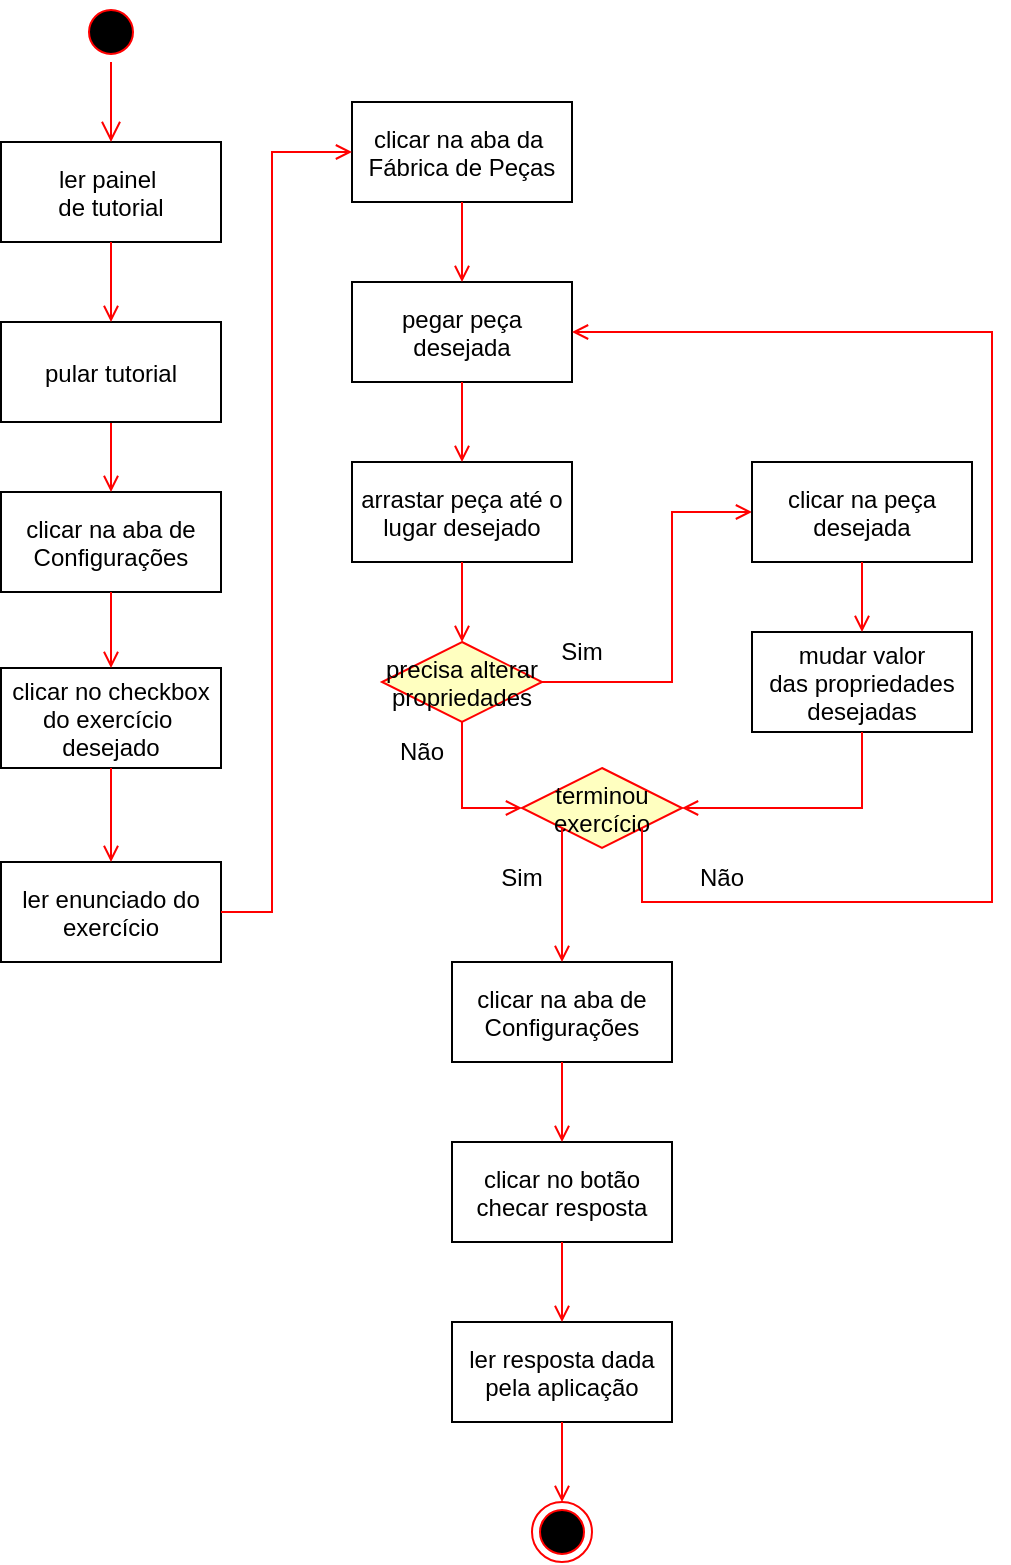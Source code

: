 <mxfile version="24.6.1" type="device">
  <diagram name="Page-1" id="e7e014a7-5840-1c2e-5031-d8a46d1fe8dd">
    <mxGraphModel dx="800" dy="474" grid="1" gridSize="10" guides="1" tooltips="1" connect="1" arrows="1" fold="1" page="1" pageScale="1" pageWidth="1169" pageHeight="826" background="none" math="0" shadow="0">
      <root>
        <mxCell id="0" />
        <mxCell id="1" parent="0" />
        <mxCell id="zscKiEwWfd5TCdISiovu-48" value="" style="ellipse;shape=startState;fillColor=#000000;strokeColor=#ff0000;" parent="1" vertex="1">
          <mxGeometry x="264.5" y="10" width="30" height="30" as="geometry" />
        </mxCell>
        <mxCell id="zscKiEwWfd5TCdISiovu-49" value="clicar na aba de&#xa;Configurações" style="" parent="1" vertex="1">
          <mxGeometry x="224.5" y="255" width="110" height="50" as="geometry" />
        </mxCell>
        <mxCell id="zscKiEwWfd5TCdISiovu-50" value="" style="endArrow=open;strokeColor=#FF0000;endFill=1;rounded=0;exitX=0.5;exitY=1;exitDx=0;exitDy=0;" parent="1" source="q0rS9w-1fR8uWFA-R6rJ-20" target="zscKiEwWfd5TCdISiovu-49" edge="1">
          <mxGeometry relative="1" as="geometry">
            <mxPoint x="240" y="260" as="sourcePoint" />
          </mxGeometry>
        </mxCell>
        <mxCell id="zscKiEwWfd5TCdISiovu-51" value="clicar no checkbox&#xa;do exercício &#xa;desejado" style="" parent="1" vertex="1">
          <mxGeometry x="224.5" y="343" width="110" height="50" as="geometry" />
        </mxCell>
        <mxCell id="zscKiEwWfd5TCdISiovu-52" value="" style="endArrow=open;strokeColor=#FF0000;endFill=1;rounded=0" parent="1" source="zscKiEwWfd5TCdISiovu-49" target="zscKiEwWfd5TCdISiovu-51" edge="1">
          <mxGeometry relative="1" as="geometry" />
        </mxCell>
        <mxCell id="zscKiEwWfd5TCdISiovu-54" value="ler painel &#xa;de tutorial" style="" parent="1" vertex="1">
          <mxGeometry x="224.5" y="80" width="110" height="50" as="geometry" />
        </mxCell>
        <mxCell id="zscKiEwWfd5TCdISiovu-55" value="" style="edgeStyle=elbowEdgeStyle;elbow=horizontal;verticalAlign=bottom;endArrow=open;endSize=8;strokeColor=#FF0000;endFill=1;rounded=0;entryX=0.5;entryY=0;entryDx=0;entryDy=0;exitX=0.5;exitY=1;exitDx=0;exitDy=0;" parent="1" source="zscKiEwWfd5TCdISiovu-48" target="zscKiEwWfd5TCdISiovu-54" edge="1">
          <mxGeometry x="-64.5" y="-88" as="geometry">
            <mxPoint x="289.5" y="410" as="targetPoint" />
            <mxPoint x="290" y="320" as="sourcePoint" />
          </mxGeometry>
        </mxCell>
        <mxCell id="zscKiEwWfd5TCdISiovu-74" value="&lt;font face=&quot;Helvetica&quot;&gt;Sim&lt;/font&gt;" style="text;html=1;align=center;verticalAlign=middle;whiteSpace=wrap;rounded=0;fontFamily=Architects Daughter;fontSource=https%3A%2F%2Ffonts.googleapis.com%2Fcss%3Ffamily%3DArchitects%2BDaughter;" parent="1" vertex="1">
          <mxGeometry x="470" y="320" width="90" height="30" as="geometry" />
        </mxCell>
        <mxCell id="zscKiEwWfd5TCdISiovu-76" value="&lt;font face=&quot;Helvetica&quot;&gt;Não&lt;/font&gt;" style="text;html=1;align=center;verticalAlign=middle;whiteSpace=wrap;rounded=0;fontFamily=Architects Daughter;fontSource=https%3A%2F%2Ffonts.googleapis.com%2Fcss%3Ffamily%3DArchitects%2BDaughter;" parent="1" vertex="1">
          <mxGeometry x="390" y="370" width="90" height="30" as="geometry" />
        </mxCell>
        <mxCell id="q0rS9w-1fR8uWFA-R6rJ-20" value="pular tutorial" style="" vertex="1" parent="1">
          <mxGeometry x="224.5" y="170" width="110" height="50" as="geometry" />
        </mxCell>
        <mxCell id="q0rS9w-1fR8uWFA-R6rJ-22" value="" style="endArrow=open;strokeColor=#FF0000;endFill=1;rounded=0;exitX=0.5;exitY=1;exitDx=0;exitDy=0;entryX=0.5;entryY=0;entryDx=0;entryDy=0;" edge="1" parent="1" source="zscKiEwWfd5TCdISiovu-54" target="q0rS9w-1fR8uWFA-R6rJ-20">
          <mxGeometry relative="1" as="geometry">
            <mxPoint x="250" y="270" as="sourcePoint" />
            <mxPoint x="250" y="330" as="targetPoint" />
          </mxGeometry>
        </mxCell>
        <mxCell id="q0rS9w-1fR8uWFA-R6rJ-23" value="ler enunciado do&#xa;exercício" style="" vertex="1" parent="1">
          <mxGeometry x="224.5" y="440" width="110" height="50" as="geometry" />
        </mxCell>
        <mxCell id="q0rS9w-1fR8uWFA-R6rJ-24" value="" style="endArrow=open;strokeColor=#FF0000;endFill=1;rounded=0;entryX=0.5;entryY=0;entryDx=0;entryDy=0;exitX=0.5;exitY=1;exitDx=0;exitDy=0;" edge="1" parent="1" source="zscKiEwWfd5TCdISiovu-51" target="q0rS9w-1fR8uWFA-R6rJ-23">
          <mxGeometry relative="1" as="geometry">
            <mxPoint x="290" y="300" as="sourcePoint" />
            <mxPoint x="290" y="340" as="targetPoint" />
          </mxGeometry>
        </mxCell>
        <mxCell id="q0rS9w-1fR8uWFA-R6rJ-25" value="clicar na aba da &#xa;Fábrica de Peças" style="" vertex="1" parent="1">
          <mxGeometry x="400" y="60" width="110" height="50" as="geometry" />
        </mxCell>
        <mxCell id="q0rS9w-1fR8uWFA-R6rJ-26" value="" style="endArrow=open;strokeColor=#FF0000;endFill=1;rounded=0;exitX=1;exitY=0.5;exitDx=0;exitDy=0;entryX=0;entryY=0.5;entryDx=0;entryDy=0;" edge="1" parent="1" source="q0rS9w-1fR8uWFA-R6rJ-23" target="q0rS9w-1fR8uWFA-R6rJ-25">
          <mxGeometry relative="1" as="geometry">
            <mxPoint x="290" y="120" as="sourcePoint" />
            <mxPoint x="290" y="150" as="targetPoint" />
            <Array as="points">
              <mxPoint x="360" y="465" />
              <mxPoint x="360" y="85" />
            </Array>
          </mxGeometry>
        </mxCell>
        <mxCell id="q0rS9w-1fR8uWFA-R6rJ-27" value="pegar peça&#xa;desejada" style="" vertex="1" parent="1">
          <mxGeometry x="400" y="150" width="110" height="50" as="geometry" />
        </mxCell>
        <mxCell id="q0rS9w-1fR8uWFA-R6rJ-28" value="arrastar peça até o&#xa;lugar desejado" style="" vertex="1" parent="1">
          <mxGeometry x="400" y="240" width="110" height="50" as="geometry" />
        </mxCell>
        <mxCell id="q0rS9w-1fR8uWFA-R6rJ-29" value="precisa alterar&#xa;propriedades" style="rhombus;fillColor=#ffffc0;strokeColor=#ff0000;" vertex="1" parent="1">
          <mxGeometry x="415" y="330" width="80" height="40" as="geometry" />
        </mxCell>
        <mxCell id="q0rS9w-1fR8uWFA-R6rJ-30" value="mudar valor&#xa;das propriedades&#xa;desejadas" style="" vertex="1" parent="1">
          <mxGeometry x="600" y="325" width="110" height="50" as="geometry" />
        </mxCell>
        <mxCell id="q0rS9w-1fR8uWFA-R6rJ-31" value="terminou&#xa;exercício" style="rhombus;fillColor=#ffffc0;strokeColor=#ff0000;" vertex="1" parent="1">
          <mxGeometry x="485" y="393" width="80" height="40" as="geometry" />
        </mxCell>
        <mxCell id="q0rS9w-1fR8uWFA-R6rJ-32" value="clicar na aba de&#xa;Configurações" style="" vertex="1" parent="1">
          <mxGeometry x="450" y="490" width="110" height="50" as="geometry" />
        </mxCell>
        <mxCell id="q0rS9w-1fR8uWFA-R6rJ-33" value="clicar no botão&#xa;checar resposta" style="" vertex="1" parent="1">
          <mxGeometry x="450" y="580" width="110" height="50" as="geometry" />
        </mxCell>
        <mxCell id="q0rS9w-1fR8uWFA-R6rJ-34" value="ler resposta dada&#xa;pela aplicação" style="" vertex="1" parent="1">
          <mxGeometry x="450" y="670" width="110" height="50" as="geometry" />
        </mxCell>
        <mxCell id="q0rS9w-1fR8uWFA-R6rJ-35" value="" style="ellipse;shape=endState;fillColor=#000000;strokeColor=#ff0000" vertex="1" parent="1">
          <mxGeometry x="490" y="760" width="30" height="30" as="geometry" />
        </mxCell>
        <mxCell id="q0rS9w-1fR8uWFA-R6rJ-36" value="" style="endArrow=open;strokeColor=#FF0000;endFill=1;rounded=0;entryX=0.5;entryY=0;entryDx=0;entryDy=0;exitX=0.5;exitY=1;exitDx=0;exitDy=0;" edge="1" parent="1" source="q0rS9w-1fR8uWFA-R6rJ-25" target="q0rS9w-1fR8uWFA-R6rJ-27">
          <mxGeometry relative="1" as="geometry">
            <mxPoint x="290" y="380" as="sourcePoint" />
            <mxPoint x="290" y="423" as="targetPoint" />
          </mxGeometry>
        </mxCell>
        <mxCell id="q0rS9w-1fR8uWFA-R6rJ-37" value="" style="endArrow=open;strokeColor=#FF0000;endFill=1;rounded=0;entryX=0.5;entryY=0;entryDx=0;entryDy=0;exitX=0.5;exitY=1;exitDx=0;exitDy=0;" edge="1" parent="1" source="q0rS9w-1fR8uWFA-R6rJ-27" target="q0rS9w-1fR8uWFA-R6rJ-28">
          <mxGeometry relative="1" as="geometry">
            <mxPoint x="300" y="390" as="sourcePoint" />
            <mxPoint x="300" y="433" as="targetPoint" />
          </mxGeometry>
        </mxCell>
        <mxCell id="q0rS9w-1fR8uWFA-R6rJ-38" value="" style="endArrow=open;strokeColor=#FF0000;endFill=1;rounded=0;exitX=0.5;exitY=1;exitDx=0;exitDy=0;" edge="1" parent="1" source="q0rS9w-1fR8uWFA-R6rJ-28" target="q0rS9w-1fR8uWFA-R6rJ-29">
          <mxGeometry relative="1" as="geometry">
            <mxPoint x="310" y="400" as="sourcePoint" />
            <mxPoint x="310" y="443" as="targetPoint" />
          </mxGeometry>
        </mxCell>
        <mxCell id="q0rS9w-1fR8uWFA-R6rJ-39" value="" style="endArrow=open;strokeColor=#FF0000;endFill=1;rounded=0;entryX=0;entryY=0.5;entryDx=0;entryDy=0;exitX=1;exitY=0.5;exitDx=0;exitDy=0;" edge="1" parent="1" source="q0rS9w-1fR8uWFA-R6rJ-29" target="q0rS9w-1fR8uWFA-R6rJ-51">
          <mxGeometry relative="1" as="geometry">
            <mxPoint x="320" y="410" as="sourcePoint" />
            <mxPoint x="320" y="453" as="targetPoint" />
            <Array as="points">
              <mxPoint x="560" y="350" />
              <mxPoint x="560" y="265" />
            </Array>
          </mxGeometry>
        </mxCell>
        <mxCell id="q0rS9w-1fR8uWFA-R6rJ-40" value="" style="endArrow=open;strokeColor=#FF0000;endFill=1;rounded=0;entryX=0;entryY=0.5;entryDx=0;entryDy=0;exitX=0.5;exitY=1;exitDx=0;exitDy=0;" edge="1" parent="1" source="q0rS9w-1fR8uWFA-R6rJ-29" target="q0rS9w-1fR8uWFA-R6rJ-31">
          <mxGeometry relative="1" as="geometry">
            <mxPoint x="290" y="380" as="sourcePoint" />
            <mxPoint x="290" y="423" as="targetPoint" />
            <Array as="points">
              <mxPoint x="455" y="413" />
            </Array>
          </mxGeometry>
        </mxCell>
        <mxCell id="q0rS9w-1fR8uWFA-R6rJ-41" value="" style="endArrow=open;strokeColor=#FF0000;endFill=1;rounded=0;entryX=1;entryY=0.5;entryDx=0;entryDy=0;exitX=0.5;exitY=1;exitDx=0;exitDy=0;" edge="1" parent="1" source="q0rS9w-1fR8uWFA-R6rJ-30" target="q0rS9w-1fR8uWFA-R6rJ-31">
          <mxGeometry relative="1" as="geometry">
            <mxPoint x="300" y="390" as="sourcePoint" />
            <mxPoint x="300" y="433" as="targetPoint" />
            <Array as="points">
              <mxPoint x="655" y="413" />
            </Array>
          </mxGeometry>
        </mxCell>
        <mxCell id="q0rS9w-1fR8uWFA-R6rJ-42" value="" style="endArrow=open;strokeColor=#FF0000;endFill=1;rounded=0;exitX=1;exitY=1;exitDx=0;exitDy=0;entryX=1;entryY=0.5;entryDx=0;entryDy=0;" edge="1" parent="1" source="q0rS9w-1fR8uWFA-R6rJ-31" target="q0rS9w-1fR8uWFA-R6rJ-27">
          <mxGeometry relative="1" as="geometry">
            <mxPoint x="625" y="365" as="sourcePoint" />
            <mxPoint x="720" y="150" as="targetPoint" />
            <Array as="points">
              <mxPoint x="545" y="460" />
              <mxPoint x="720" y="460" />
              <mxPoint x="720" y="175" />
            </Array>
          </mxGeometry>
        </mxCell>
        <mxCell id="q0rS9w-1fR8uWFA-R6rJ-43" value="&lt;font face=&quot;Helvetica&quot;&gt;Não&lt;/font&gt;" style="text;html=1;align=center;verticalAlign=middle;whiteSpace=wrap;rounded=0;fontFamily=Architects Daughter;fontSource=https%3A%2F%2Ffonts.googleapis.com%2Fcss%3Ffamily%3DArchitects%2BDaughter;" vertex="1" parent="1">
          <mxGeometry x="540" y="433" width="90" height="30" as="geometry" />
        </mxCell>
        <mxCell id="q0rS9w-1fR8uWFA-R6rJ-44" value="" style="endArrow=open;strokeColor=#FF0000;endFill=1;rounded=0;entryX=0.5;entryY=0;entryDx=0;entryDy=0;exitX=0;exitY=1;exitDx=0;exitDy=0;" edge="1" parent="1" source="q0rS9w-1fR8uWFA-R6rJ-31" target="q0rS9w-1fR8uWFA-R6rJ-32">
          <mxGeometry relative="1" as="geometry">
            <mxPoint x="465" y="360" as="sourcePoint" />
            <mxPoint x="495" y="423" as="targetPoint" />
            <Array as="points">
              <mxPoint x="505" y="480" />
            </Array>
          </mxGeometry>
        </mxCell>
        <mxCell id="q0rS9w-1fR8uWFA-R6rJ-45" value="&lt;font face=&quot;Helvetica&quot;&gt;Sim&lt;/font&gt;" style="text;html=1;align=center;verticalAlign=middle;whiteSpace=wrap;rounded=0;fontFamily=Architects Daughter;fontSource=https%3A%2F%2Ffonts.googleapis.com%2Fcss%3Ffamily%3DArchitects%2BDaughter;" vertex="1" parent="1">
          <mxGeometry x="440" y="433" width="90" height="30" as="geometry" />
        </mxCell>
        <mxCell id="q0rS9w-1fR8uWFA-R6rJ-47" value="" style="endArrow=open;strokeColor=#FF0000;endFill=1;rounded=0;exitX=0.5;exitY=1;exitDx=0;exitDy=0;" edge="1" parent="1" source="q0rS9w-1fR8uWFA-R6rJ-32" target="q0rS9w-1fR8uWFA-R6rJ-33">
          <mxGeometry relative="1" as="geometry">
            <mxPoint x="290" y="530" as="sourcePoint" />
            <mxPoint x="290" y="570" as="targetPoint" />
          </mxGeometry>
        </mxCell>
        <mxCell id="q0rS9w-1fR8uWFA-R6rJ-48" value="" style="endArrow=open;strokeColor=#FF0000;endFill=1;rounded=0;entryX=0.5;entryY=0;entryDx=0;entryDy=0;exitX=0.5;exitY=1;exitDx=0;exitDy=0;" edge="1" parent="1" source="q0rS9w-1fR8uWFA-R6rJ-33" target="q0rS9w-1fR8uWFA-R6rJ-34">
          <mxGeometry relative="1" as="geometry">
            <mxPoint x="300" y="540" as="sourcePoint" />
            <mxPoint x="300" y="580" as="targetPoint" />
          </mxGeometry>
        </mxCell>
        <mxCell id="q0rS9w-1fR8uWFA-R6rJ-49" value="" style="endArrow=open;strokeColor=#FF0000;endFill=1;rounded=0;entryX=0.5;entryY=0;entryDx=0;entryDy=0;exitX=0.5;exitY=1;exitDx=0;exitDy=0;" edge="1" parent="1" source="q0rS9w-1fR8uWFA-R6rJ-34" target="q0rS9w-1fR8uWFA-R6rJ-35">
          <mxGeometry relative="1" as="geometry">
            <mxPoint x="310" y="550" as="sourcePoint" />
            <mxPoint x="505" y="760" as="targetPoint" />
          </mxGeometry>
        </mxCell>
        <mxCell id="q0rS9w-1fR8uWFA-R6rJ-51" value="clicar na peça&#xa;desejada" style="" vertex="1" parent="1">
          <mxGeometry x="600" y="240" width="110" height="50" as="geometry" />
        </mxCell>
        <mxCell id="q0rS9w-1fR8uWFA-R6rJ-52" value="" style="endArrow=open;strokeColor=#FF0000;endFill=1;rounded=0;entryX=0.5;entryY=0;entryDx=0;entryDy=0;exitX=0.5;exitY=1;exitDx=0;exitDy=0;" edge="1" parent="1" source="q0rS9w-1fR8uWFA-R6rJ-51" target="q0rS9w-1fR8uWFA-R6rJ-30">
          <mxGeometry relative="1" as="geometry">
            <mxPoint x="665" y="385" as="sourcePoint" />
            <mxPoint x="575" y="423" as="targetPoint" />
            <Array as="points" />
          </mxGeometry>
        </mxCell>
      </root>
    </mxGraphModel>
  </diagram>
</mxfile>
